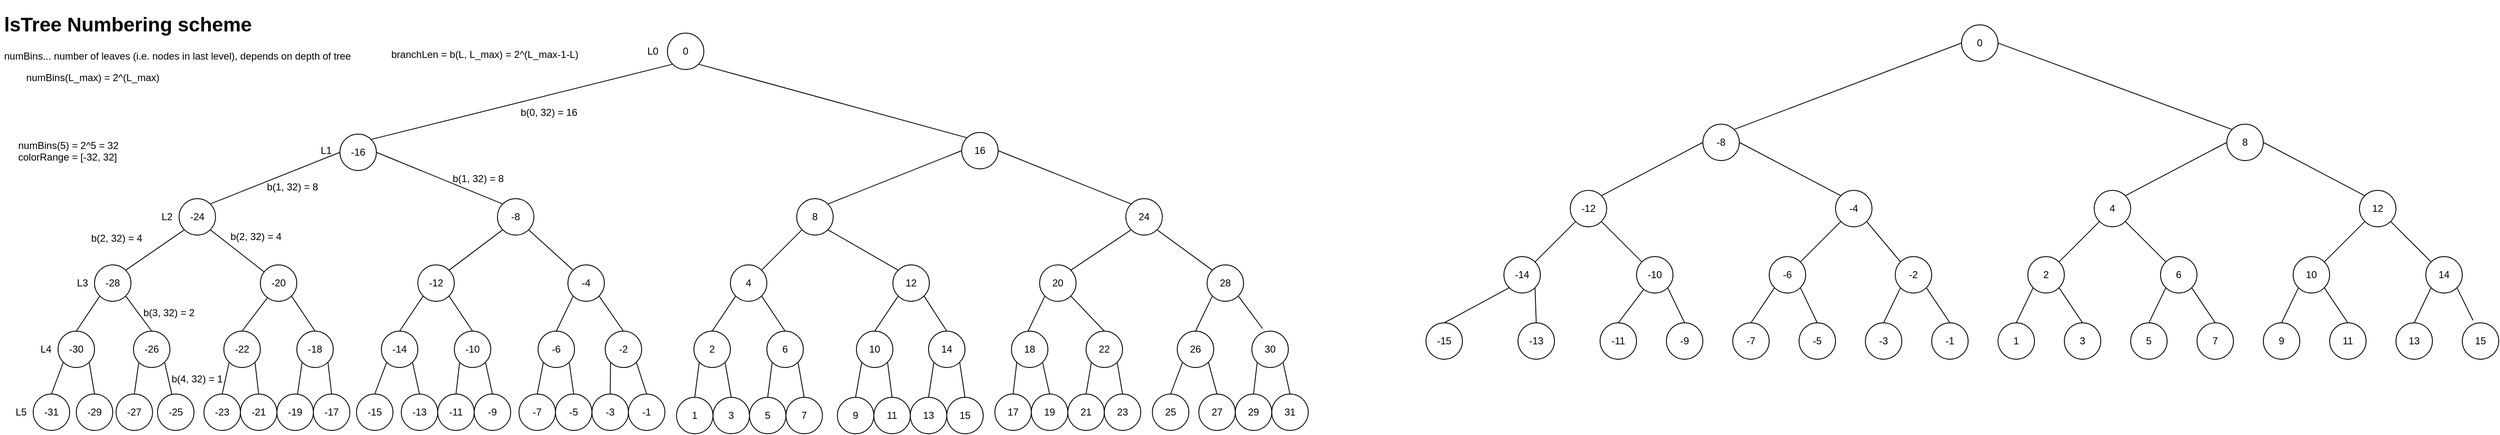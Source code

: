 <mxfile version="14.8.6" type="device"><diagram id="8-jXIEv4LofJvf_9W5ok" name="Page-1"><mxGraphModel dx="1188" dy="606" grid="1" gridSize="10" guides="1" tooltips="1" connect="1" arrows="1" fold="1" page="1" pageScale="1" pageWidth="1654" pageHeight="1169" math="0" shadow="0"><root><object label="" center="0" id="0"><mxCell/></object><mxCell id="1" parent="0"/><mxCell id="_xPbMh4mOnSdt6TdHTKN-200" style="edgeStyle=none;rounded=0;orthogonalLoop=1;jettySize=auto;html=1;exitX=0;exitY=1;exitDx=0;exitDy=0;entryX=0.5;entryY=0;entryDx=0;entryDy=0;endArrow=none;endFill=0;" edge="1" parent="1" source="_xPbMh4mOnSdt6TdHTKN-1" target="_xPbMh4mOnSdt6TdHTKN-183"><mxGeometry relative="1" as="geometry"/></mxCell><mxCell id="_xPbMh4mOnSdt6TdHTKN-201" style="edgeStyle=none;rounded=0;orthogonalLoop=1;jettySize=auto;html=1;exitX=1;exitY=1;exitDx=0;exitDy=0;entryX=0.5;entryY=0;entryDx=0;entryDy=0;endArrow=none;endFill=0;" edge="1" parent="1" source="_xPbMh4mOnSdt6TdHTKN-1" target="_xPbMh4mOnSdt6TdHTKN-184"><mxGeometry relative="1" as="geometry"/></mxCell><mxCell id="_xPbMh4mOnSdt6TdHTKN-1" value="&lt;div align=&quot;justify&quot;&gt;-30&lt;/div&gt;" style="ellipse;whiteSpace=wrap;html=1;aspect=fixed;align=center;" vertex="1" parent="1"><mxGeometry x="70" y="400" width="44" height="44" as="geometry"/></mxCell><mxCell id="_xPbMh4mOnSdt6TdHTKN-202" style="edgeStyle=none;rounded=0;orthogonalLoop=1;jettySize=auto;html=1;exitX=0;exitY=1;exitDx=0;exitDy=0;entryX=0.5;entryY=0;entryDx=0;entryDy=0;endArrow=none;endFill=0;" edge="1" parent="1" source="_xPbMh4mOnSdt6TdHTKN-2" target="_xPbMh4mOnSdt6TdHTKN-185"><mxGeometry relative="1" as="geometry"/></mxCell><mxCell id="_xPbMh4mOnSdt6TdHTKN-203" style="edgeStyle=none;rounded=0;orthogonalLoop=1;jettySize=auto;html=1;exitX=1;exitY=1;exitDx=0;exitDy=0;endArrow=none;endFill=0;" edge="1" parent="1" source="_xPbMh4mOnSdt6TdHTKN-2" target="_xPbMh4mOnSdt6TdHTKN-186"><mxGeometry relative="1" as="geometry"/></mxCell><mxCell id="_xPbMh4mOnSdt6TdHTKN-2" value="&lt;div&gt;-26&lt;/div&gt;" style="ellipse;whiteSpace=wrap;html=1;aspect=fixed;align=center;" vertex="1" parent="1"><mxGeometry x="161" y="400" width="44" height="44" as="geometry"/></mxCell><mxCell id="_xPbMh4mOnSdt6TdHTKN-43" style="edgeStyle=none;rounded=0;orthogonalLoop=1;jettySize=auto;html=1;exitX=0.5;exitY=0;exitDx=0;exitDy=0;endArrow=none;endFill=0;" edge="1" parent="1" source="_xPbMh4mOnSdt6TdHTKN-3" target="_xPbMh4mOnSdt6TdHTKN-20"><mxGeometry relative="1" as="geometry"/></mxCell><mxCell id="_xPbMh4mOnSdt6TdHTKN-204" style="edgeStyle=none;rounded=0;orthogonalLoop=1;jettySize=auto;html=1;exitX=0;exitY=1;exitDx=0;exitDy=0;entryX=0.5;entryY=0;entryDx=0;entryDy=0;endArrow=none;endFill=0;" edge="1" parent="1" source="_xPbMh4mOnSdt6TdHTKN-3" target="_xPbMh4mOnSdt6TdHTKN-187"><mxGeometry relative="1" as="geometry"/></mxCell><mxCell id="_xPbMh4mOnSdt6TdHTKN-205" style="edgeStyle=none;rounded=0;orthogonalLoop=1;jettySize=auto;html=1;exitX=1;exitY=1;exitDx=0;exitDy=0;entryX=0.5;entryY=0;entryDx=0;entryDy=0;endArrow=none;endFill=0;" edge="1" parent="1" source="_xPbMh4mOnSdt6TdHTKN-3" target="_xPbMh4mOnSdt6TdHTKN-188"><mxGeometry relative="1" as="geometry"/></mxCell><mxCell id="_xPbMh4mOnSdt6TdHTKN-3" value="-22" style="ellipse;whiteSpace=wrap;html=1;aspect=fixed;align=center;" vertex="1" parent="1"><mxGeometry x="270" y="400" width="44" height="44" as="geometry"/></mxCell><mxCell id="_xPbMh4mOnSdt6TdHTKN-42" style="edgeStyle=none;rounded=0;orthogonalLoop=1;jettySize=auto;html=1;exitX=0.5;exitY=0;exitDx=0;exitDy=0;entryX=1;entryY=1;entryDx=0;entryDy=0;endArrow=none;endFill=0;" edge="1" parent="1" source="_xPbMh4mOnSdt6TdHTKN-4" target="_xPbMh4mOnSdt6TdHTKN-20"><mxGeometry relative="1" as="geometry"/></mxCell><mxCell id="_xPbMh4mOnSdt6TdHTKN-206" style="edgeStyle=none;rounded=0;orthogonalLoop=1;jettySize=auto;html=1;exitX=0;exitY=1;exitDx=0;exitDy=0;endArrow=none;endFill=0;" edge="1" parent="1" source="_xPbMh4mOnSdt6TdHTKN-4" target="_xPbMh4mOnSdt6TdHTKN-189"><mxGeometry relative="1" as="geometry"/></mxCell><mxCell id="_xPbMh4mOnSdt6TdHTKN-207" style="edgeStyle=none;rounded=0;orthogonalLoop=1;jettySize=auto;html=1;exitX=1;exitY=1;exitDx=0;exitDy=0;entryX=0.5;entryY=0;entryDx=0;entryDy=0;endArrow=none;endFill=0;" edge="1" parent="1" source="_xPbMh4mOnSdt6TdHTKN-4" target="_xPbMh4mOnSdt6TdHTKN-190"><mxGeometry relative="1" as="geometry"/></mxCell><mxCell id="_xPbMh4mOnSdt6TdHTKN-4" value="-18" style="ellipse;whiteSpace=wrap;html=1;aspect=fixed;align=center;" vertex="1" parent="1"><mxGeometry x="358" y="400" width="44" height="44" as="geometry"/></mxCell><mxCell id="_xPbMh4mOnSdt6TdHTKN-209" style="edgeStyle=none;rounded=0;orthogonalLoop=1;jettySize=auto;html=1;exitX=1;exitY=1;exitDx=0;exitDy=0;entryX=0.5;entryY=0;entryDx=0;entryDy=0;endArrow=none;endFill=0;" edge="1" parent="1" source="_xPbMh4mOnSdt6TdHTKN-5" target="_xPbMh4mOnSdt6TdHTKN-191"><mxGeometry relative="1" as="geometry"/></mxCell><mxCell id="_xPbMh4mOnSdt6TdHTKN-5" value="-14" style="ellipse;whiteSpace=wrap;html=1;aspect=fixed;align=center;" vertex="1" parent="1"><mxGeometry x="460" y="400" width="44" height="44" as="geometry"/></mxCell><mxCell id="_xPbMh4mOnSdt6TdHTKN-210" style="edgeStyle=none;rounded=0;orthogonalLoop=1;jettySize=auto;html=1;exitX=0;exitY=1;exitDx=0;exitDy=0;entryX=0.5;entryY=0;entryDx=0;entryDy=0;endArrow=none;endFill=0;" edge="1" parent="1" source="_xPbMh4mOnSdt6TdHTKN-7" target="_xPbMh4mOnSdt6TdHTKN-192"><mxGeometry relative="1" as="geometry"/></mxCell><mxCell id="_xPbMh4mOnSdt6TdHTKN-211" style="edgeStyle=none;rounded=0;orthogonalLoop=1;jettySize=auto;html=1;exitX=1;exitY=1;exitDx=0;exitDy=0;entryX=0.5;entryY=0;entryDx=0;entryDy=0;endArrow=none;endFill=0;" edge="1" parent="1" source="_xPbMh4mOnSdt6TdHTKN-7" target="_xPbMh4mOnSdt6TdHTKN-193"><mxGeometry relative="1" as="geometry"/></mxCell><mxCell id="_xPbMh4mOnSdt6TdHTKN-7" value="-10" style="ellipse;whiteSpace=wrap;html=1;aspect=fixed;align=center;" vertex="1" parent="1"><mxGeometry x="548" y="400" width="44" height="44" as="geometry"/></mxCell><mxCell id="_xPbMh4mOnSdt6TdHTKN-213" style="edgeStyle=none;rounded=0;orthogonalLoop=1;jettySize=auto;html=1;exitX=1;exitY=1;exitDx=0;exitDy=0;entryX=0.5;entryY=0;entryDx=0;entryDy=0;endArrow=none;endFill=0;" edge="1" parent="1" source="_xPbMh4mOnSdt6TdHTKN-8" target="_xPbMh4mOnSdt6TdHTKN-195"><mxGeometry relative="1" as="geometry"/></mxCell><mxCell id="_xPbMh4mOnSdt6TdHTKN-8" value="-6" style="ellipse;whiteSpace=wrap;html=1;aspect=fixed;align=center;" vertex="1" parent="1"><mxGeometry x="649" y="400" width="44" height="44" as="geometry"/></mxCell><mxCell id="_xPbMh4mOnSdt6TdHTKN-216" style="edgeStyle=none;rounded=0;orthogonalLoop=1;jettySize=auto;html=1;exitX=1;exitY=1;exitDx=0;exitDy=0;entryX=0.5;entryY=0;entryDx=0;entryDy=0;endArrow=none;endFill=0;" edge="1" parent="1" source="_xPbMh4mOnSdt6TdHTKN-9" target="_xPbMh4mOnSdt6TdHTKN-197"><mxGeometry relative="1" as="geometry"/></mxCell><mxCell id="_xPbMh4mOnSdt6TdHTKN-9" value="-2" style="ellipse;whiteSpace=wrap;html=1;aspect=fixed;align=center;" vertex="1" parent="1"><mxGeometry x="730" y="400" width="44" height="44" as="geometry"/></mxCell><mxCell id="_xPbMh4mOnSdt6TdHTKN-11" value="2" style="ellipse;whiteSpace=wrap;html=1;aspect=fixed;align=center;" vertex="1" parent="1"><mxGeometry x="837" y="400" width="44" height="44" as="geometry"/></mxCell><mxCell id="_xPbMh4mOnSdt6TdHTKN-155" style="edgeStyle=none;rounded=0;orthogonalLoop=1;jettySize=auto;html=1;exitX=0;exitY=1;exitDx=0;exitDy=0;entryX=0.5;entryY=0;entryDx=0;entryDy=0;endArrow=none;endFill=0;" edge="1" parent="1" source="_xPbMh4mOnSdt6TdHTKN-12" target="_xPbMh4mOnSdt6TdHTKN-79"><mxGeometry relative="1" as="geometry"/></mxCell><mxCell id="_xPbMh4mOnSdt6TdHTKN-156" style="edgeStyle=none;rounded=0;orthogonalLoop=1;jettySize=auto;html=1;exitX=1;exitY=1;exitDx=0;exitDy=0;entryX=0.5;entryY=0;entryDx=0;entryDy=0;endArrow=none;endFill=0;" edge="1" parent="1" source="_xPbMh4mOnSdt6TdHTKN-12" target="_xPbMh4mOnSdt6TdHTKN-153"><mxGeometry relative="1" as="geometry"/></mxCell><mxCell id="_xPbMh4mOnSdt6TdHTKN-12" value="6" style="ellipse;whiteSpace=wrap;html=1;aspect=fixed;align=center;" vertex="1" parent="1"><mxGeometry x="925" y="400" width="44" height="44" as="geometry"/></mxCell><mxCell id="_xPbMh4mOnSdt6TdHTKN-170" style="edgeStyle=none;rounded=0;orthogonalLoop=1;jettySize=auto;html=1;exitX=0;exitY=1;exitDx=0;exitDy=0;entryX=0.5;entryY=0;entryDx=0;entryDy=0;endArrow=none;endFill=0;" edge="1" parent="1" source="_xPbMh4mOnSdt6TdHTKN-13" target="_xPbMh4mOnSdt6TdHTKN-157"><mxGeometry relative="1" as="geometry"/></mxCell><mxCell id="_xPbMh4mOnSdt6TdHTKN-171" style="edgeStyle=none;rounded=0;orthogonalLoop=1;jettySize=auto;html=1;exitX=1;exitY=1;exitDx=0;exitDy=0;entryX=0.5;entryY=0;entryDx=0;entryDy=0;endArrow=none;endFill=0;" edge="1" parent="1" source="_xPbMh4mOnSdt6TdHTKN-13" target="_xPbMh4mOnSdt6TdHTKN-158"><mxGeometry relative="1" as="geometry"/></mxCell><mxCell id="_xPbMh4mOnSdt6TdHTKN-13" value="10" style="ellipse;whiteSpace=wrap;html=1;aspect=fixed;align=center;" vertex="1" parent="1"><mxGeometry x="1033" y="400" width="44" height="44" as="geometry"/></mxCell><mxCell id="_xPbMh4mOnSdt6TdHTKN-173" style="edgeStyle=none;rounded=0;orthogonalLoop=1;jettySize=auto;html=1;exitX=0;exitY=1;exitDx=0;exitDy=0;entryX=0.5;entryY=0;entryDx=0;entryDy=0;endArrow=none;endFill=0;" edge="1" parent="1" source="_xPbMh4mOnSdt6TdHTKN-14" target="_xPbMh4mOnSdt6TdHTKN-159"><mxGeometry relative="1" as="geometry"/></mxCell><mxCell id="_xPbMh4mOnSdt6TdHTKN-174" style="edgeStyle=none;rounded=0;orthogonalLoop=1;jettySize=auto;html=1;exitX=1;exitY=1;exitDx=0;exitDy=0;entryX=0.5;entryY=0;entryDx=0;entryDy=0;endArrow=none;endFill=0;" edge="1" parent="1" source="_xPbMh4mOnSdt6TdHTKN-14" target="_xPbMh4mOnSdt6TdHTKN-160"><mxGeometry relative="1" as="geometry"/></mxCell><mxCell id="_xPbMh4mOnSdt6TdHTKN-14" value="14" style="ellipse;whiteSpace=wrap;html=1;aspect=fixed;align=center;" vertex="1" parent="1"><mxGeometry x="1120" y="400" width="44" height="44" as="geometry"/></mxCell><mxCell id="_xPbMh4mOnSdt6TdHTKN-175" style="edgeStyle=none;rounded=0;orthogonalLoop=1;jettySize=auto;html=1;exitX=0;exitY=1;exitDx=0;exitDy=0;entryX=0.5;entryY=0;entryDx=0;entryDy=0;endArrow=none;endFill=0;" edge="1" parent="1" source="_xPbMh4mOnSdt6TdHTKN-15" target="_xPbMh4mOnSdt6TdHTKN-165"><mxGeometry relative="1" as="geometry"/></mxCell><mxCell id="_xPbMh4mOnSdt6TdHTKN-176" style="edgeStyle=none;rounded=0;orthogonalLoop=1;jettySize=auto;html=1;exitX=1;exitY=1;exitDx=0;exitDy=0;entryX=0.5;entryY=0;entryDx=0;entryDy=0;endArrow=none;endFill=0;" edge="1" parent="1" source="_xPbMh4mOnSdt6TdHTKN-15" target="_xPbMh4mOnSdt6TdHTKN-162"><mxGeometry relative="1" as="geometry"/></mxCell><mxCell id="_xPbMh4mOnSdt6TdHTKN-15" value="18" style="ellipse;whiteSpace=wrap;html=1;aspect=fixed;align=center;" vertex="1" parent="1"><mxGeometry x="1220" y="400" width="44" height="44" as="geometry"/></mxCell><mxCell id="_xPbMh4mOnSdt6TdHTKN-178" style="edgeStyle=none;rounded=0;orthogonalLoop=1;jettySize=auto;html=1;exitX=1;exitY=1;exitDx=0;exitDy=0;entryX=0.5;entryY=0;entryDx=0;entryDy=0;endArrow=none;endFill=0;" edge="1" parent="1" source="_xPbMh4mOnSdt6TdHTKN-16" target="_xPbMh4mOnSdt6TdHTKN-164"><mxGeometry relative="1" as="geometry"/></mxCell><mxCell id="_xPbMh4mOnSdt6TdHTKN-217" style="edgeStyle=none;rounded=0;orthogonalLoop=1;jettySize=auto;html=1;exitX=0;exitY=1;exitDx=0;exitDy=0;entryX=0.5;entryY=0;entryDx=0;entryDy=0;endArrow=none;endFill=0;" edge="1" parent="1" source="_xPbMh4mOnSdt6TdHTKN-16" target="_xPbMh4mOnSdt6TdHTKN-163"><mxGeometry relative="1" as="geometry"/></mxCell><mxCell id="_xPbMh4mOnSdt6TdHTKN-16" value="22" style="ellipse;whiteSpace=wrap;html=1;aspect=fixed;align=center;" vertex="1" parent="1"><mxGeometry x="1310" y="400" width="44" height="44" as="geometry"/></mxCell><mxCell id="_xPbMh4mOnSdt6TdHTKN-179" style="edgeStyle=none;rounded=0;orthogonalLoop=1;jettySize=auto;html=1;exitX=0;exitY=1;exitDx=0;exitDy=0;entryX=0.5;entryY=0;entryDx=0;entryDy=0;endArrow=none;endFill=0;" edge="1" parent="1" source="_xPbMh4mOnSdt6TdHTKN-17" target="_xPbMh4mOnSdt6TdHTKN-169"><mxGeometry relative="1" as="geometry"/></mxCell><mxCell id="_xPbMh4mOnSdt6TdHTKN-180" style="edgeStyle=none;rounded=0;orthogonalLoop=1;jettySize=auto;html=1;exitX=1;exitY=1;exitDx=0;exitDy=0;entryX=0.5;entryY=0;entryDx=0;entryDy=0;endArrow=none;endFill=0;" edge="1" parent="1" source="_xPbMh4mOnSdt6TdHTKN-17" target="_xPbMh4mOnSdt6TdHTKN-166"><mxGeometry relative="1" as="geometry"/></mxCell><mxCell id="_xPbMh4mOnSdt6TdHTKN-17" value="26" style="ellipse;whiteSpace=wrap;html=1;aspect=fixed;align=center;" vertex="1" parent="1"><mxGeometry x="1420" y="400" width="44" height="44" as="geometry"/></mxCell><mxCell id="_xPbMh4mOnSdt6TdHTKN-181" style="edgeStyle=none;rounded=0;orthogonalLoop=1;jettySize=auto;html=1;exitX=0;exitY=1;exitDx=0;exitDy=0;entryX=0.5;entryY=0;entryDx=0;entryDy=0;endArrow=none;endFill=0;" edge="1" parent="1" source="_xPbMh4mOnSdt6TdHTKN-18" target="_xPbMh4mOnSdt6TdHTKN-167"><mxGeometry relative="1" as="geometry"/></mxCell><mxCell id="_xPbMh4mOnSdt6TdHTKN-182" style="edgeStyle=none;rounded=0;orthogonalLoop=1;jettySize=auto;html=1;exitX=1;exitY=1;exitDx=0;exitDy=0;entryX=0.5;entryY=0;entryDx=0;entryDy=0;endArrow=none;endFill=0;" edge="1" parent="1" source="_xPbMh4mOnSdt6TdHTKN-18" target="_xPbMh4mOnSdt6TdHTKN-168"><mxGeometry relative="1" as="geometry"/></mxCell><mxCell id="_xPbMh4mOnSdt6TdHTKN-18" value="30" style="ellipse;whiteSpace=wrap;html=1;aspect=fixed;align=center;" vertex="1" parent="1"><mxGeometry x="1510" y="400" width="44" height="44" as="geometry"/></mxCell><mxCell id="_xPbMh4mOnSdt6TdHTKN-34" style="rounded=0;orthogonalLoop=1;jettySize=auto;html=1;exitX=0;exitY=1;exitDx=0;exitDy=0;entryX=0.5;entryY=0;entryDx=0;entryDy=0;endArrow=none;endFill=0;" edge="1" parent="1" source="_xPbMh4mOnSdt6TdHTKN-19" target="_xPbMh4mOnSdt6TdHTKN-1"><mxGeometry relative="1" as="geometry"/></mxCell><mxCell id="_xPbMh4mOnSdt6TdHTKN-35" style="edgeStyle=none;rounded=0;orthogonalLoop=1;jettySize=auto;html=1;exitX=1;exitY=1;exitDx=0;exitDy=0;entryX=0.5;entryY=0;entryDx=0;entryDy=0;endArrow=none;endFill=0;" edge="1" parent="1" source="_xPbMh4mOnSdt6TdHTKN-19" target="_xPbMh4mOnSdt6TdHTKN-2"><mxGeometry relative="1" as="geometry"/></mxCell><mxCell id="_xPbMh4mOnSdt6TdHTKN-19" value="&lt;div align=&quot;justify&quot;&gt;-28&lt;/div&gt;" style="ellipse;whiteSpace=wrap;html=1;aspect=fixed;align=center;" vertex="1" parent="1"><mxGeometry x="114" y="320" width="44" height="44" as="geometry"/></mxCell><mxCell id="_xPbMh4mOnSdt6TdHTKN-20" value="-20" style="ellipse;whiteSpace=wrap;html=1;aspect=fixed;align=center;" vertex="1" parent="1"><mxGeometry x="314" y="320" width="44" height="44" as="geometry"/></mxCell><mxCell id="_xPbMh4mOnSdt6TdHTKN-41" style="edgeStyle=none;rounded=0;orthogonalLoop=1;jettySize=auto;html=1;exitX=0;exitY=1;exitDx=0;exitDy=0;entryX=0.5;entryY=0;entryDx=0;entryDy=0;endArrow=none;endFill=0;" edge="1" parent="1" source="_xPbMh4mOnSdt6TdHTKN-21" target="_xPbMh4mOnSdt6TdHTKN-5"><mxGeometry relative="1" as="geometry"/></mxCell><mxCell id="_xPbMh4mOnSdt6TdHTKN-44" style="edgeStyle=none;rounded=0;orthogonalLoop=1;jettySize=auto;html=1;exitX=1;exitY=1;exitDx=0;exitDy=0;entryX=0.5;entryY=0;entryDx=0;entryDy=0;endArrow=none;endFill=0;" edge="1" parent="1" source="_xPbMh4mOnSdt6TdHTKN-21" target="_xPbMh4mOnSdt6TdHTKN-7"><mxGeometry relative="1" as="geometry"/></mxCell><mxCell id="_xPbMh4mOnSdt6TdHTKN-21" value="-12" style="ellipse;whiteSpace=wrap;html=1;aspect=fixed;align=center;" vertex="1" parent="1"><mxGeometry x="504" y="320" width="44" height="44" as="geometry"/></mxCell><mxCell id="_xPbMh4mOnSdt6TdHTKN-45" style="edgeStyle=none;rounded=0;orthogonalLoop=1;jettySize=auto;html=1;exitX=0;exitY=1;exitDx=0;exitDy=0;entryX=0.5;entryY=0;entryDx=0;entryDy=0;endArrow=none;endFill=0;" edge="1" parent="1" source="_xPbMh4mOnSdt6TdHTKN-22" target="_xPbMh4mOnSdt6TdHTKN-8"><mxGeometry relative="1" as="geometry"/></mxCell><mxCell id="_xPbMh4mOnSdt6TdHTKN-46" style="edgeStyle=none;rounded=0;orthogonalLoop=1;jettySize=auto;html=1;exitX=1;exitY=1;exitDx=0;exitDy=0;entryX=0.5;entryY=0;entryDx=0;entryDy=0;endArrow=none;endFill=0;" edge="1" parent="1" source="_xPbMh4mOnSdt6TdHTKN-22" target="_xPbMh4mOnSdt6TdHTKN-9"><mxGeometry relative="1" as="geometry"/></mxCell><mxCell id="_xPbMh4mOnSdt6TdHTKN-61" style="edgeStyle=none;rounded=0;orthogonalLoop=1;jettySize=auto;html=1;exitX=0;exitY=0;exitDx=0;exitDy=0;entryX=1;entryY=1;entryDx=0;entryDy=0;endArrow=none;endFill=0;" edge="1" parent="1" source="_xPbMh4mOnSdt6TdHTKN-22" target="_xPbMh4mOnSdt6TdHTKN-28"><mxGeometry relative="1" as="geometry"/></mxCell><mxCell id="_xPbMh4mOnSdt6TdHTKN-22" value="-4" style="ellipse;whiteSpace=wrap;html=1;aspect=fixed;align=center;" vertex="1" parent="1"><mxGeometry x="685" y="320" width="44" height="44" as="geometry"/></mxCell><mxCell id="_xPbMh4mOnSdt6TdHTKN-47" style="edgeStyle=none;rounded=0;orthogonalLoop=1;jettySize=auto;html=1;exitX=0;exitY=1;exitDx=0;exitDy=0;entryX=0.5;entryY=0;entryDx=0;entryDy=0;endArrow=none;endFill=0;" edge="1" parent="1" source="_xPbMh4mOnSdt6TdHTKN-23" target="_xPbMh4mOnSdt6TdHTKN-11"><mxGeometry relative="1" as="geometry"/></mxCell><mxCell id="_xPbMh4mOnSdt6TdHTKN-48" style="edgeStyle=none;rounded=0;orthogonalLoop=1;jettySize=auto;html=1;exitX=1;exitY=1;exitDx=0;exitDy=0;entryX=0.5;entryY=0;entryDx=0;entryDy=0;endArrow=none;endFill=0;" edge="1" parent="1" source="_xPbMh4mOnSdt6TdHTKN-23" target="_xPbMh4mOnSdt6TdHTKN-12"><mxGeometry relative="1" as="geometry"/></mxCell><mxCell id="_xPbMh4mOnSdt6TdHTKN-23" value="4" style="ellipse;whiteSpace=wrap;html=1;aspect=fixed;align=center;" vertex="1" parent="1"><mxGeometry x="881" y="320" width="44" height="44" as="geometry"/></mxCell><mxCell id="_xPbMh4mOnSdt6TdHTKN-49" style="edgeStyle=none;rounded=0;orthogonalLoop=1;jettySize=auto;html=1;exitX=0;exitY=1;exitDx=0;exitDy=0;entryX=0.5;entryY=0;entryDx=0;entryDy=0;endArrow=none;endFill=0;" edge="1" parent="1" source="_xPbMh4mOnSdt6TdHTKN-24" target="_xPbMh4mOnSdt6TdHTKN-13"><mxGeometry relative="1" as="geometry"/></mxCell><mxCell id="_xPbMh4mOnSdt6TdHTKN-50" style="edgeStyle=none;rounded=0;orthogonalLoop=1;jettySize=auto;html=1;exitX=1;exitY=1;exitDx=0;exitDy=0;entryX=0.5;entryY=0;entryDx=0;entryDy=0;endArrow=none;endFill=0;" edge="1" parent="1" source="_xPbMh4mOnSdt6TdHTKN-24" target="_xPbMh4mOnSdt6TdHTKN-14"><mxGeometry relative="1" as="geometry"/></mxCell><mxCell id="_xPbMh4mOnSdt6TdHTKN-24" value="12" style="ellipse;whiteSpace=wrap;html=1;aspect=fixed;align=center;" vertex="1" parent="1"><mxGeometry x="1077" y="320" width="44" height="44" as="geometry"/></mxCell><mxCell id="_xPbMh4mOnSdt6TdHTKN-51" style="edgeStyle=none;rounded=0;orthogonalLoop=1;jettySize=auto;html=1;exitX=0;exitY=1;exitDx=0;exitDy=0;entryX=0.5;entryY=0;entryDx=0;entryDy=0;endArrow=none;endFill=0;" edge="1" parent="1" source="_xPbMh4mOnSdt6TdHTKN-25"><mxGeometry relative="1" as="geometry"><mxPoint x="1240" y="400" as="targetPoint"/></mxGeometry></mxCell><mxCell id="_xPbMh4mOnSdt6TdHTKN-52" style="edgeStyle=none;rounded=0;orthogonalLoop=1;jettySize=auto;html=1;exitX=1;exitY=1;exitDx=0;exitDy=0;entryX=0.5;entryY=0;entryDx=0;entryDy=0;endArrow=none;endFill=0;" edge="1" parent="1" source="_xPbMh4mOnSdt6TdHTKN-25" target="_xPbMh4mOnSdt6TdHTKN-16"><mxGeometry relative="1" as="geometry"/></mxCell><mxCell id="_xPbMh4mOnSdt6TdHTKN-56" style="edgeStyle=none;rounded=0;orthogonalLoop=1;jettySize=auto;html=1;exitX=1;exitY=0;exitDx=0;exitDy=0;entryX=0;entryY=1;entryDx=0;entryDy=0;endArrow=none;endFill=0;" edge="1" parent="1" source="_xPbMh4mOnSdt6TdHTKN-25" target="_xPbMh4mOnSdt6TdHTKN-30"><mxGeometry relative="1" as="geometry"/></mxCell><mxCell id="_xPbMh4mOnSdt6TdHTKN-25" value="20" style="ellipse;whiteSpace=wrap;html=1;aspect=fixed;align=center;" vertex="1" parent="1"><mxGeometry x="1254" y="320" width="44" height="44" as="geometry"/></mxCell><mxCell id="_xPbMh4mOnSdt6TdHTKN-53" style="edgeStyle=none;rounded=0;orthogonalLoop=1;jettySize=auto;html=1;exitX=0;exitY=1;exitDx=0;exitDy=0;entryX=0.5;entryY=0;entryDx=0;entryDy=0;endArrow=none;endFill=0;" edge="1" parent="1" source="_xPbMh4mOnSdt6TdHTKN-26" target="_xPbMh4mOnSdt6TdHTKN-17"><mxGeometry relative="1" as="geometry"/></mxCell><mxCell id="_xPbMh4mOnSdt6TdHTKN-54" style="edgeStyle=none;rounded=0;orthogonalLoop=1;jettySize=auto;html=1;exitX=1;exitY=1;exitDx=0;exitDy=0;entryX=0.295;entryY=-0.068;entryDx=0;entryDy=0;entryPerimeter=0;endArrow=none;endFill=0;" edge="1" parent="1" source="_xPbMh4mOnSdt6TdHTKN-26" target="_xPbMh4mOnSdt6TdHTKN-18"><mxGeometry relative="1" as="geometry"/></mxCell><mxCell id="_xPbMh4mOnSdt6TdHTKN-26" value="28" style="ellipse;whiteSpace=wrap;html=1;aspect=fixed;align=center;" vertex="1" parent="1"><mxGeometry x="1456" y="320" width="44" height="44" as="geometry"/></mxCell><mxCell id="_xPbMh4mOnSdt6TdHTKN-36" style="edgeStyle=none;rounded=0;orthogonalLoop=1;jettySize=auto;html=1;exitX=0;exitY=1;exitDx=0;exitDy=0;entryX=1;entryY=0;entryDx=0;entryDy=0;endArrow=none;endFill=0;" edge="1" parent="1" source="_xPbMh4mOnSdt6TdHTKN-27" target="_xPbMh4mOnSdt6TdHTKN-19"><mxGeometry relative="1" as="geometry"/></mxCell><mxCell id="_xPbMh4mOnSdt6TdHTKN-37" style="edgeStyle=none;rounded=0;orthogonalLoop=1;jettySize=auto;html=1;exitX=1;exitY=1;exitDx=0;exitDy=0;endArrow=none;endFill=0;" edge="1" parent="1" source="_xPbMh4mOnSdt6TdHTKN-27" target="_xPbMh4mOnSdt6TdHTKN-20"><mxGeometry relative="1" as="geometry"/></mxCell><mxCell id="_xPbMh4mOnSdt6TdHTKN-38" style="edgeStyle=none;rounded=0;orthogonalLoop=1;jettySize=auto;html=1;exitX=1;exitY=0;exitDx=0;exitDy=0;entryX=0;entryY=0.5;entryDx=0;entryDy=0;endArrow=none;endFill=0;" edge="1" parent="1" source="_xPbMh4mOnSdt6TdHTKN-27" target="_xPbMh4mOnSdt6TdHTKN-31"><mxGeometry relative="1" as="geometry"><mxPoint x="414" y="182" as="targetPoint"/></mxGeometry></mxCell><mxCell id="_xPbMh4mOnSdt6TdHTKN-27" value="&lt;div align=&quot;justify&quot;&gt;-24&lt;/div&gt;" style="ellipse;whiteSpace=wrap;html=1;aspect=fixed;align=center;" vertex="1" parent="1"><mxGeometry x="216" y="240" width="44" height="44" as="geometry"/></mxCell><mxCell id="_xPbMh4mOnSdt6TdHTKN-40" style="edgeStyle=none;rounded=0;orthogonalLoop=1;jettySize=auto;html=1;exitX=0;exitY=1;exitDx=0;exitDy=0;entryX=1;entryY=0;entryDx=0;entryDy=0;endArrow=none;endFill=0;" edge="1" parent="1" source="_xPbMh4mOnSdt6TdHTKN-28" target="_xPbMh4mOnSdt6TdHTKN-21"><mxGeometry relative="1" as="geometry"/></mxCell><mxCell id="_xPbMh4mOnSdt6TdHTKN-28" value="-8" style="ellipse;whiteSpace=wrap;html=1;aspect=fixed;align=center;" vertex="1" parent="1"><mxGeometry x="600" y="240" width="44" height="44" as="geometry"/></mxCell><mxCell id="_xPbMh4mOnSdt6TdHTKN-59" style="edgeStyle=none;rounded=0;orthogonalLoop=1;jettySize=auto;html=1;exitX=0;exitY=1;exitDx=0;exitDy=0;entryX=1;entryY=0;entryDx=0;entryDy=0;endArrow=none;endFill=0;" edge="1" parent="1" source="_xPbMh4mOnSdt6TdHTKN-29" target="_xPbMh4mOnSdt6TdHTKN-23"><mxGeometry relative="1" as="geometry"/></mxCell><mxCell id="_xPbMh4mOnSdt6TdHTKN-60" style="edgeStyle=none;rounded=0;orthogonalLoop=1;jettySize=auto;html=1;exitX=1;exitY=1;exitDx=0;exitDy=0;entryX=0;entryY=0;entryDx=0;entryDy=0;endArrow=none;endFill=0;" edge="1" parent="1" source="_xPbMh4mOnSdt6TdHTKN-29" target="_xPbMh4mOnSdt6TdHTKN-24"><mxGeometry relative="1" as="geometry"/></mxCell><mxCell id="_xPbMh4mOnSdt6TdHTKN-29" value="8" style="ellipse;whiteSpace=wrap;html=1;aspect=fixed;align=center;" vertex="1" parent="1"><mxGeometry x="961" y="240" width="44" height="44" as="geometry"/></mxCell><mxCell id="_xPbMh4mOnSdt6TdHTKN-55" style="edgeStyle=none;rounded=0;orthogonalLoop=1;jettySize=auto;html=1;exitX=1;exitY=1;exitDx=0;exitDy=0;entryX=0;entryY=0;entryDx=0;entryDy=0;endArrow=none;endFill=0;" edge="1" parent="1" source="_xPbMh4mOnSdt6TdHTKN-30" target="_xPbMh4mOnSdt6TdHTKN-26"><mxGeometry relative="1" as="geometry"/></mxCell><mxCell id="_xPbMh4mOnSdt6TdHTKN-57" style="edgeStyle=none;rounded=0;orthogonalLoop=1;jettySize=auto;html=1;exitX=0;exitY=0;exitDx=0;exitDy=0;entryX=1;entryY=0.5;entryDx=0;entryDy=0;endArrow=none;endFill=0;" edge="1" parent="1" source="_xPbMh4mOnSdt6TdHTKN-30" target="_xPbMh4mOnSdt6TdHTKN-32"><mxGeometry relative="1" as="geometry"/></mxCell><mxCell id="_xPbMh4mOnSdt6TdHTKN-30" value="24" style="ellipse;whiteSpace=wrap;html=1;aspect=fixed;align=center;" vertex="1" parent="1"><mxGeometry x="1358" y="240" width="44" height="44" as="geometry"/></mxCell><mxCell id="_xPbMh4mOnSdt6TdHTKN-39" style="edgeStyle=none;rounded=0;orthogonalLoop=1;jettySize=auto;html=1;exitX=1;exitY=0.5;exitDx=0;exitDy=0;entryX=0;entryY=0;entryDx=0;entryDy=0;endArrow=none;endFill=0;" edge="1" parent="1" source="_xPbMh4mOnSdt6TdHTKN-31" target="_xPbMh4mOnSdt6TdHTKN-28"><mxGeometry relative="1" as="geometry"/></mxCell><mxCell id="_xPbMh4mOnSdt6TdHTKN-31" value="-16" style="ellipse;whiteSpace=wrap;html=1;aspect=fixed;align=center;" vertex="1" parent="1"><mxGeometry x="410" y="162" width="44" height="44" as="geometry"/></mxCell><mxCell id="_xPbMh4mOnSdt6TdHTKN-58" style="edgeStyle=none;rounded=0;orthogonalLoop=1;jettySize=auto;html=1;exitX=0;exitY=0.5;exitDx=0;exitDy=0;entryX=1;entryY=0;entryDx=0;entryDy=0;endArrow=none;endFill=0;" edge="1" parent="1" source="_xPbMh4mOnSdt6TdHTKN-32" target="_xPbMh4mOnSdt6TdHTKN-29"><mxGeometry relative="1" as="geometry"/></mxCell><mxCell id="_xPbMh4mOnSdt6TdHTKN-32" value="16" style="ellipse;whiteSpace=wrap;html=1;aspect=fixed;align=center;" vertex="1" parent="1"><mxGeometry x="1160" y="160" width="44" height="44" as="geometry"/></mxCell><mxCell id="_xPbMh4mOnSdt6TdHTKN-225" style="edgeStyle=none;rounded=0;orthogonalLoop=1;jettySize=auto;html=1;exitX=0;exitY=1;exitDx=0;exitDy=0;entryX=1;entryY=0;entryDx=0;entryDy=0;endArrow=none;endFill=0;" edge="1" parent="1" source="_xPbMh4mOnSdt6TdHTKN-33" target="_xPbMh4mOnSdt6TdHTKN-31"><mxGeometry relative="1" as="geometry"/></mxCell><mxCell id="_xPbMh4mOnSdt6TdHTKN-226" style="edgeStyle=none;rounded=0;orthogonalLoop=1;jettySize=auto;html=1;exitX=1;exitY=1;exitDx=0;exitDy=0;entryX=0;entryY=0;entryDx=0;entryDy=0;endArrow=none;endFill=0;" edge="1" parent="1" source="_xPbMh4mOnSdt6TdHTKN-33" target="_xPbMh4mOnSdt6TdHTKN-32"><mxGeometry relative="1" as="geometry"/></mxCell><mxCell id="_xPbMh4mOnSdt6TdHTKN-33" value="0" style="ellipse;whiteSpace=wrap;html=1;aspect=fixed;align=center;" vertex="1" parent="1"><mxGeometry x="805" y="40" width="44" height="44" as="geometry"/></mxCell><mxCell id="_xPbMh4mOnSdt6TdHTKN-149" style="edgeStyle=none;rounded=0;orthogonalLoop=1;jettySize=auto;html=1;exitX=0.5;exitY=0;exitDx=0;exitDy=0;entryX=0;entryY=1;entryDx=0;entryDy=0;endArrow=none;endFill=0;" edge="1" parent="1" source="_xPbMh4mOnSdt6TdHTKN-77" target="_xPbMh4mOnSdt6TdHTKN-11"><mxGeometry relative="1" as="geometry"/></mxCell><mxCell id="_xPbMh4mOnSdt6TdHTKN-77" value="1" style="ellipse;whiteSpace=wrap;html=1;aspect=fixed;align=center;" vertex="1" parent="1"><mxGeometry x="816" y="480" width="44" height="44" as="geometry"/></mxCell><mxCell id="_xPbMh4mOnSdt6TdHTKN-151" style="edgeStyle=none;rounded=0;orthogonalLoop=1;jettySize=auto;html=1;exitX=0.5;exitY=0;exitDx=0;exitDy=0;entryX=1;entryY=1;entryDx=0;entryDy=0;endArrow=none;endFill=0;" edge="1" parent="1" source="_xPbMh4mOnSdt6TdHTKN-78" target="_xPbMh4mOnSdt6TdHTKN-11"><mxGeometry relative="1" as="geometry"/></mxCell><mxCell id="_xPbMh4mOnSdt6TdHTKN-78" value="3" style="ellipse;whiteSpace=wrap;html=1;aspect=fixed;align=center;" vertex="1" parent="1"><mxGeometry x="860" y="480" width="44" height="44" as="geometry"/></mxCell><mxCell id="_xPbMh4mOnSdt6TdHTKN-79" value="5" style="ellipse;whiteSpace=wrap;html=1;aspect=fixed;align=center;" vertex="1" parent="1"><mxGeometry x="904" y="480" width="44" height="44" as="geometry"/></mxCell><mxCell id="_xPbMh4mOnSdt6TdHTKN-87" value="&lt;div align=&quot;justify&quot;&gt;-15&lt;/div&gt;" style="ellipse;whiteSpace=wrap;html=1;aspect=fixed;align=center;" vertex="1" parent="1"><mxGeometry x="1720" y="390" width="44" height="44" as="geometry"/></mxCell><mxCell id="_xPbMh4mOnSdt6TdHTKN-88" value="&lt;div&gt;-13&lt;/div&gt;" style="ellipse;whiteSpace=wrap;html=1;aspect=fixed;align=center;" vertex="1" parent="1"><mxGeometry x="1831" y="390" width="44" height="44" as="geometry"/></mxCell><mxCell id="_xPbMh4mOnSdt6TdHTKN-89" style="edgeStyle=none;rounded=0;orthogonalLoop=1;jettySize=auto;html=1;exitX=0.5;exitY=0;exitDx=0;exitDy=0;endArrow=none;endFill=0;" edge="1" source="_xPbMh4mOnSdt6TdHTKN-90" target="_xPbMh4mOnSdt6TdHTKN-108" parent="1"><mxGeometry relative="1" as="geometry"/></mxCell><mxCell id="_xPbMh4mOnSdt6TdHTKN-90" value="-11" style="ellipse;whiteSpace=wrap;html=1;aspect=fixed;align=center;" vertex="1" parent="1"><mxGeometry x="1930" y="390" width="44" height="44" as="geometry"/></mxCell><mxCell id="_xPbMh4mOnSdt6TdHTKN-91" style="edgeStyle=none;rounded=0;orthogonalLoop=1;jettySize=auto;html=1;exitX=0.5;exitY=0;exitDx=0;exitDy=0;entryX=1;entryY=1;entryDx=0;entryDy=0;endArrow=none;endFill=0;" edge="1" source="_xPbMh4mOnSdt6TdHTKN-92" target="_xPbMh4mOnSdt6TdHTKN-108" parent="1"><mxGeometry relative="1" as="geometry"/></mxCell><mxCell id="_xPbMh4mOnSdt6TdHTKN-92" value="-9" style="ellipse;whiteSpace=wrap;html=1;aspect=fixed;align=center;" vertex="1" parent="1"><mxGeometry x="2010" y="390" width="44" height="44" as="geometry"/></mxCell><mxCell id="_xPbMh4mOnSdt6TdHTKN-93" value="-7" style="ellipse;whiteSpace=wrap;html=1;aspect=fixed;align=center;" vertex="1" parent="1"><mxGeometry x="2090" y="390" width="44" height="44" as="geometry"/></mxCell><mxCell id="_xPbMh4mOnSdt6TdHTKN-94" value="-5" style="ellipse;whiteSpace=wrap;html=1;aspect=fixed;align=center;" vertex="1" parent="1"><mxGeometry x="2170" y="390" width="44" height="44" as="geometry"/></mxCell><mxCell id="_xPbMh4mOnSdt6TdHTKN-95" value="-3" style="ellipse;whiteSpace=wrap;html=1;aspect=fixed;align=center;" vertex="1" parent="1"><mxGeometry x="2250" y="390" width="44" height="44" as="geometry"/></mxCell><mxCell id="_xPbMh4mOnSdt6TdHTKN-96" value="-1" style="ellipse;whiteSpace=wrap;html=1;aspect=fixed;align=center;" vertex="1" parent="1"><mxGeometry x="2330" y="390" width="44" height="44" as="geometry"/></mxCell><mxCell id="_xPbMh4mOnSdt6TdHTKN-97" value="1" style="ellipse;whiteSpace=wrap;html=1;aspect=fixed;align=center;" vertex="1" parent="1"><mxGeometry x="2410" y="390" width="44" height="44" as="geometry"/></mxCell><mxCell id="_xPbMh4mOnSdt6TdHTKN-98" value="3" style="ellipse;whiteSpace=wrap;html=1;aspect=fixed;align=center;" vertex="1" parent="1"><mxGeometry x="2490" y="390" width="44" height="44" as="geometry"/></mxCell><mxCell id="_xPbMh4mOnSdt6TdHTKN-99" value="5" style="ellipse;whiteSpace=wrap;html=1;aspect=fixed;align=center;" vertex="1" parent="1"><mxGeometry x="2570" y="390" width="44" height="44" as="geometry"/></mxCell><mxCell id="_xPbMh4mOnSdt6TdHTKN-100" value="7" style="ellipse;whiteSpace=wrap;html=1;aspect=fixed;align=center;" vertex="1" parent="1"><mxGeometry x="2650" y="390" width="44" height="44" as="geometry"/></mxCell><mxCell id="_xPbMh4mOnSdt6TdHTKN-101" value="9" style="ellipse;whiteSpace=wrap;html=1;aspect=fixed;align=center;" vertex="1" parent="1"><mxGeometry x="2730" y="390" width="44" height="44" as="geometry"/></mxCell><mxCell id="_xPbMh4mOnSdt6TdHTKN-102" value="11" style="ellipse;whiteSpace=wrap;html=1;aspect=fixed;align=center;" vertex="1" parent="1"><mxGeometry x="2810" y="390" width="44" height="44" as="geometry"/></mxCell><mxCell id="_xPbMh4mOnSdt6TdHTKN-103" value="13" style="ellipse;whiteSpace=wrap;html=1;aspect=fixed;align=center;" vertex="1" parent="1"><mxGeometry x="2890" y="390" width="44" height="44" as="geometry"/></mxCell><mxCell id="_xPbMh4mOnSdt6TdHTKN-104" value="15" style="ellipse;whiteSpace=wrap;html=1;aspect=fixed;align=center;" vertex="1" parent="1"><mxGeometry x="2970" y="390" width="44" height="44" as="geometry"/></mxCell><mxCell id="_xPbMh4mOnSdt6TdHTKN-105" style="rounded=0;orthogonalLoop=1;jettySize=auto;html=1;exitX=0;exitY=1;exitDx=0;exitDy=0;entryX=0.5;entryY=0;entryDx=0;entryDy=0;endArrow=none;endFill=0;" edge="1" source="_xPbMh4mOnSdt6TdHTKN-107" target="_xPbMh4mOnSdt6TdHTKN-87" parent="1"><mxGeometry relative="1" as="geometry"/></mxCell><mxCell id="_xPbMh4mOnSdt6TdHTKN-106" style="edgeStyle=none;rounded=0;orthogonalLoop=1;jettySize=auto;html=1;exitX=1;exitY=1;exitDx=0;exitDy=0;entryX=0.5;entryY=0;entryDx=0;entryDy=0;endArrow=none;endFill=0;" edge="1" source="_xPbMh4mOnSdt6TdHTKN-107" target="_xPbMh4mOnSdt6TdHTKN-88" parent="1"><mxGeometry relative="1" as="geometry"/></mxCell><mxCell id="_xPbMh4mOnSdt6TdHTKN-107" value="&lt;div align=&quot;justify&quot;&gt;-14&lt;/div&gt;" style="ellipse;whiteSpace=wrap;html=1;aspect=fixed;align=center;" vertex="1" parent="1"><mxGeometry x="1814" y="310" width="44" height="44" as="geometry"/></mxCell><mxCell id="_xPbMh4mOnSdt6TdHTKN-108" value="-10" style="ellipse;whiteSpace=wrap;html=1;aspect=fixed;align=center;" vertex="1" parent="1"><mxGeometry x="1974" y="310" width="44" height="44" as="geometry"/></mxCell><mxCell id="_xPbMh4mOnSdt6TdHTKN-109" style="edgeStyle=none;rounded=0;orthogonalLoop=1;jettySize=auto;html=1;exitX=0;exitY=1;exitDx=0;exitDy=0;entryX=0.5;entryY=0;entryDx=0;entryDy=0;endArrow=none;endFill=0;" edge="1" source="_xPbMh4mOnSdt6TdHTKN-111" target="_xPbMh4mOnSdt6TdHTKN-93" parent="1"><mxGeometry relative="1" as="geometry"/></mxCell><mxCell id="_xPbMh4mOnSdt6TdHTKN-110" style="edgeStyle=none;rounded=0;orthogonalLoop=1;jettySize=auto;html=1;exitX=1;exitY=1;exitDx=0;exitDy=0;entryX=0.5;entryY=0;entryDx=0;entryDy=0;endArrow=none;endFill=0;" edge="1" source="_xPbMh4mOnSdt6TdHTKN-111" target="_xPbMh4mOnSdt6TdHTKN-94" parent="1"><mxGeometry relative="1" as="geometry"/></mxCell><mxCell id="_xPbMh4mOnSdt6TdHTKN-111" value="-6" style="ellipse;whiteSpace=wrap;html=1;aspect=fixed;align=center;" vertex="1" parent="1"><mxGeometry x="2134" y="310" width="44" height="44" as="geometry"/></mxCell><mxCell id="_xPbMh4mOnSdt6TdHTKN-112" style="edgeStyle=none;rounded=0;orthogonalLoop=1;jettySize=auto;html=1;exitX=0;exitY=1;exitDx=0;exitDy=0;entryX=0.5;entryY=0;entryDx=0;entryDy=0;endArrow=none;endFill=0;" edge="1" source="_xPbMh4mOnSdt6TdHTKN-115" target="_xPbMh4mOnSdt6TdHTKN-95" parent="1"><mxGeometry relative="1" as="geometry"/></mxCell><mxCell id="_xPbMh4mOnSdt6TdHTKN-113" style="edgeStyle=none;rounded=0;orthogonalLoop=1;jettySize=auto;html=1;exitX=1;exitY=1;exitDx=0;exitDy=0;entryX=0.5;entryY=0;entryDx=0;entryDy=0;endArrow=none;endFill=0;" edge="1" source="_xPbMh4mOnSdt6TdHTKN-115" target="_xPbMh4mOnSdt6TdHTKN-96" parent="1"><mxGeometry relative="1" as="geometry"/></mxCell><mxCell id="_xPbMh4mOnSdt6TdHTKN-114" style="edgeStyle=none;rounded=0;orthogonalLoop=1;jettySize=auto;html=1;exitX=0;exitY=0;exitDx=0;exitDy=0;entryX=1;entryY=1;entryDx=0;entryDy=0;endArrow=none;endFill=0;" edge="1" source="_xPbMh4mOnSdt6TdHTKN-115" target="_xPbMh4mOnSdt6TdHTKN-134" parent="1"><mxGeometry relative="1" as="geometry"/></mxCell><mxCell id="_xPbMh4mOnSdt6TdHTKN-115" value="-2" style="ellipse;whiteSpace=wrap;html=1;aspect=fixed;align=center;" vertex="1" parent="1"><mxGeometry x="2286" y="310" width="44" height="44" as="geometry"/></mxCell><mxCell id="_xPbMh4mOnSdt6TdHTKN-116" style="edgeStyle=none;rounded=0;orthogonalLoop=1;jettySize=auto;html=1;exitX=0;exitY=1;exitDx=0;exitDy=0;entryX=0.5;entryY=0;entryDx=0;entryDy=0;endArrow=none;endFill=0;" edge="1" source="_xPbMh4mOnSdt6TdHTKN-118" target="_xPbMh4mOnSdt6TdHTKN-97" parent="1"><mxGeometry relative="1" as="geometry"/></mxCell><mxCell id="_xPbMh4mOnSdt6TdHTKN-117" style="edgeStyle=none;rounded=0;orthogonalLoop=1;jettySize=auto;html=1;exitX=1;exitY=1;exitDx=0;exitDy=0;entryX=0.5;entryY=0;entryDx=0;entryDy=0;endArrow=none;endFill=0;" edge="1" source="_xPbMh4mOnSdt6TdHTKN-118" target="_xPbMh4mOnSdt6TdHTKN-98" parent="1"><mxGeometry relative="1" as="geometry"/></mxCell><mxCell id="_xPbMh4mOnSdt6TdHTKN-118" value="2" style="ellipse;whiteSpace=wrap;html=1;aspect=fixed;align=center;" vertex="1" parent="1"><mxGeometry x="2446" y="310" width="44" height="44" as="geometry"/></mxCell><mxCell id="_xPbMh4mOnSdt6TdHTKN-119" style="edgeStyle=none;rounded=0;orthogonalLoop=1;jettySize=auto;html=1;exitX=0;exitY=1;exitDx=0;exitDy=0;entryX=0.5;entryY=0;entryDx=0;entryDy=0;endArrow=none;endFill=0;" edge="1" source="_xPbMh4mOnSdt6TdHTKN-121" target="_xPbMh4mOnSdt6TdHTKN-99" parent="1"><mxGeometry relative="1" as="geometry"/></mxCell><mxCell id="_xPbMh4mOnSdt6TdHTKN-120" style="edgeStyle=none;rounded=0;orthogonalLoop=1;jettySize=auto;html=1;exitX=1;exitY=1;exitDx=0;exitDy=0;entryX=0.5;entryY=0;entryDx=0;entryDy=0;endArrow=none;endFill=0;" edge="1" source="_xPbMh4mOnSdt6TdHTKN-121" target="_xPbMh4mOnSdt6TdHTKN-100" parent="1"><mxGeometry relative="1" as="geometry"/></mxCell><mxCell id="_xPbMh4mOnSdt6TdHTKN-121" value="6" style="ellipse;whiteSpace=wrap;html=1;aspect=fixed;align=center;" vertex="1" parent="1"><mxGeometry x="2606" y="310" width="44" height="44" as="geometry"/></mxCell><mxCell id="_xPbMh4mOnSdt6TdHTKN-122" style="edgeStyle=none;rounded=0;orthogonalLoop=1;jettySize=auto;html=1;exitX=0;exitY=1;exitDx=0;exitDy=0;entryX=0.5;entryY=0;entryDx=0;entryDy=0;endArrow=none;endFill=0;" edge="1" source="_xPbMh4mOnSdt6TdHTKN-125" target="_xPbMh4mOnSdt6TdHTKN-101" parent="1"><mxGeometry relative="1" as="geometry"/></mxCell><mxCell id="_xPbMh4mOnSdt6TdHTKN-123" style="edgeStyle=none;rounded=0;orthogonalLoop=1;jettySize=auto;html=1;exitX=1;exitY=1;exitDx=0;exitDy=0;entryX=0.5;entryY=0;entryDx=0;entryDy=0;endArrow=none;endFill=0;" edge="1" source="_xPbMh4mOnSdt6TdHTKN-125" target="_xPbMh4mOnSdt6TdHTKN-102" parent="1"><mxGeometry relative="1" as="geometry"/></mxCell><mxCell id="_xPbMh4mOnSdt6TdHTKN-124" style="edgeStyle=none;rounded=0;orthogonalLoop=1;jettySize=auto;html=1;exitX=1;exitY=0;exitDx=0;exitDy=0;entryX=0;entryY=1;entryDx=0;entryDy=0;endArrow=none;endFill=0;" edge="1" source="_xPbMh4mOnSdt6TdHTKN-125" target="_xPbMh4mOnSdt6TdHTKN-140" parent="1"><mxGeometry relative="1" as="geometry"/></mxCell><mxCell id="_xPbMh4mOnSdt6TdHTKN-125" value="10" style="ellipse;whiteSpace=wrap;html=1;aspect=fixed;align=center;" vertex="1" parent="1"><mxGeometry x="2766" y="310" width="44" height="44" as="geometry"/></mxCell><mxCell id="_xPbMh4mOnSdt6TdHTKN-126" style="edgeStyle=none;rounded=0;orthogonalLoop=1;jettySize=auto;html=1;exitX=0;exitY=1;exitDx=0;exitDy=0;entryX=0.5;entryY=0;entryDx=0;entryDy=0;endArrow=none;endFill=0;" edge="1" source="_xPbMh4mOnSdt6TdHTKN-128" target="_xPbMh4mOnSdt6TdHTKN-103" parent="1"><mxGeometry relative="1" as="geometry"/></mxCell><mxCell id="_xPbMh4mOnSdt6TdHTKN-127" style="edgeStyle=none;rounded=0;orthogonalLoop=1;jettySize=auto;html=1;exitX=1;exitY=1;exitDx=0;exitDy=0;entryX=0.295;entryY=-0.068;entryDx=0;entryDy=0;entryPerimeter=0;endArrow=none;endFill=0;" edge="1" source="_xPbMh4mOnSdt6TdHTKN-128" target="_xPbMh4mOnSdt6TdHTKN-104" parent="1"><mxGeometry relative="1" as="geometry"/></mxCell><mxCell id="_xPbMh4mOnSdt6TdHTKN-128" value="14" style="ellipse;whiteSpace=wrap;html=1;aspect=fixed;align=center;" vertex="1" parent="1"><mxGeometry x="2926" y="310" width="44" height="44" as="geometry"/></mxCell><mxCell id="_xPbMh4mOnSdt6TdHTKN-129" style="edgeStyle=none;rounded=0;orthogonalLoop=1;jettySize=auto;html=1;exitX=0;exitY=1;exitDx=0;exitDy=0;entryX=1;entryY=0;entryDx=0;entryDy=0;endArrow=none;endFill=0;" edge="1" source="_xPbMh4mOnSdt6TdHTKN-132" target="_xPbMh4mOnSdt6TdHTKN-107" parent="1"><mxGeometry relative="1" as="geometry"/></mxCell><mxCell id="_xPbMh4mOnSdt6TdHTKN-130" style="edgeStyle=none;rounded=0;orthogonalLoop=1;jettySize=auto;html=1;exitX=1;exitY=1;exitDx=0;exitDy=0;endArrow=none;endFill=0;" edge="1" source="_xPbMh4mOnSdt6TdHTKN-132" target="_xPbMh4mOnSdt6TdHTKN-108" parent="1"><mxGeometry relative="1" as="geometry"/></mxCell><mxCell id="_xPbMh4mOnSdt6TdHTKN-131" style="edgeStyle=none;rounded=0;orthogonalLoop=1;jettySize=auto;html=1;exitX=1;exitY=0;exitDx=0;exitDy=0;entryX=0;entryY=0.5;entryDx=0;entryDy=0;endArrow=none;endFill=0;" edge="1" source="_xPbMh4mOnSdt6TdHTKN-132" target="_xPbMh4mOnSdt6TdHTKN-143" parent="1"><mxGeometry relative="1" as="geometry"/></mxCell><mxCell id="_xPbMh4mOnSdt6TdHTKN-132" value="&lt;div align=&quot;justify&quot;&gt;-12&lt;/div&gt;" style="ellipse;whiteSpace=wrap;html=1;aspect=fixed;align=center;" vertex="1" parent="1"><mxGeometry x="1894" y="230" width="44" height="44" as="geometry"/></mxCell><mxCell id="_xPbMh4mOnSdt6TdHTKN-133" style="edgeStyle=none;rounded=0;orthogonalLoop=1;jettySize=auto;html=1;exitX=0;exitY=1;exitDx=0;exitDy=0;entryX=1;entryY=0;entryDx=0;entryDy=0;endArrow=none;endFill=0;" edge="1" source="_xPbMh4mOnSdt6TdHTKN-134" target="_xPbMh4mOnSdt6TdHTKN-111" parent="1"><mxGeometry relative="1" as="geometry"/></mxCell><mxCell id="_xPbMh4mOnSdt6TdHTKN-134" value="-4" style="ellipse;whiteSpace=wrap;html=1;aspect=fixed;align=center;" vertex="1" parent="1"><mxGeometry x="2214" y="230" width="44" height="44" as="geometry"/></mxCell><mxCell id="_xPbMh4mOnSdt6TdHTKN-135" style="edgeStyle=none;rounded=0;orthogonalLoop=1;jettySize=auto;html=1;exitX=0;exitY=1;exitDx=0;exitDy=0;entryX=1;entryY=0;entryDx=0;entryDy=0;endArrow=none;endFill=0;" edge="1" source="_xPbMh4mOnSdt6TdHTKN-137" target="_xPbMh4mOnSdt6TdHTKN-118" parent="1"><mxGeometry relative="1" as="geometry"/></mxCell><mxCell id="_xPbMh4mOnSdt6TdHTKN-136" style="edgeStyle=none;rounded=0;orthogonalLoop=1;jettySize=auto;html=1;exitX=1;exitY=1;exitDx=0;exitDy=0;entryX=0;entryY=0;entryDx=0;entryDy=0;endArrow=none;endFill=0;" edge="1" source="_xPbMh4mOnSdt6TdHTKN-137" target="_xPbMh4mOnSdt6TdHTKN-121" parent="1"><mxGeometry relative="1" as="geometry"/></mxCell><mxCell id="_xPbMh4mOnSdt6TdHTKN-137" value="4" style="ellipse;whiteSpace=wrap;html=1;aspect=fixed;align=center;" vertex="1" parent="1"><mxGeometry x="2526" y="230" width="44" height="44" as="geometry"/></mxCell><mxCell id="_xPbMh4mOnSdt6TdHTKN-138" style="edgeStyle=none;rounded=0;orthogonalLoop=1;jettySize=auto;html=1;exitX=1;exitY=1;exitDx=0;exitDy=0;entryX=0;entryY=0;entryDx=0;entryDy=0;endArrow=none;endFill=0;" edge="1" source="_xPbMh4mOnSdt6TdHTKN-140" target="_xPbMh4mOnSdt6TdHTKN-128" parent="1"><mxGeometry relative="1" as="geometry"/></mxCell><mxCell id="_xPbMh4mOnSdt6TdHTKN-139" style="edgeStyle=none;rounded=0;orthogonalLoop=1;jettySize=auto;html=1;exitX=0;exitY=0;exitDx=0;exitDy=0;entryX=1;entryY=0.5;entryDx=0;entryDy=0;endArrow=none;endFill=0;" edge="1" source="_xPbMh4mOnSdt6TdHTKN-140" target="_xPbMh4mOnSdt6TdHTKN-145" parent="1"><mxGeometry relative="1" as="geometry"/></mxCell><mxCell id="_xPbMh4mOnSdt6TdHTKN-140" value="12" style="ellipse;whiteSpace=wrap;html=1;aspect=fixed;align=center;" vertex="1" parent="1"><mxGeometry x="2846" y="230" width="44" height="44" as="geometry"/></mxCell><mxCell id="_xPbMh4mOnSdt6TdHTKN-141" style="edgeStyle=none;rounded=0;orthogonalLoop=1;jettySize=auto;html=1;exitX=1;exitY=0.5;exitDx=0;exitDy=0;entryX=0;entryY=0;entryDx=0;entryDy=0;endArrow=none;endFill=0;" edge="1" source="_xPbMh4mOnSdt6TdHTKN-143" target="_xPbMh4mOnSdt6TdHTKN-134" parent="1"><mxGeometry relative="1" as="geometry"/></mxCell><mxCell id="_xPbMh4mOnSdt6TdHTKN-142" style="edgeStyle=none;rounded=0;orthogonalLoop=1;jettySize=auto;html=1;exitX=1;exitY=0;exitDx=0;exitDy=0;entryX=0;entryY=0.5;entryDx=0;entryDy=0;endArrow=none;endFill=0;" edge="1" source="_xPbMh4mOnSdt6TdHTKN-143" target="_xPbMh4mOnSdt6TdHTKN-147" parent="1"><mxGeometry relative="1" as="geometry"/></mxCell><mxCell id="_xPbMh4mOnSdt6TdHTKN-143" value="-8" style="ellipse;whiteSpace=wrap;html=1;aspect=fixed;align=center;" vertex="1" parent="1"><mxGeometry x="2054" y="150" width="44" height="44" as="geometry"/></mxCell><mxCell id="_xPbMh4mOnSdt6TdHTKN-144" style="edgeStyle=none;rounded=0;orthogonalLoop=1;jettySize=auto;html=1;exitX=0;exitY=0.5;exitDx=0;exitDy=0;entryX=1;entryY=0;entryDx=0;entryDy=0;endArrow=none;endFill=0;" edge="1" source="_xPbMh4mOnSdt6TdHTKN-145" target="_xPbMh4mOnSdt6TdHTKN-137" parent="1"><mxGeometry relative="1" as="geometry"/></mxCell><mxCell id="_xPbMh4mOnSdt6TdHTKN-145" value="8" style="ellipse;whiteSpace=wrap;html=1;aspect=fixed;align=center;" vertex="1" parent="1"><mxGeometry x="2686" y="150" width="44" height="44" as="geometry"/></mxCell><mxCell id="_xPbMh4mOnSdt6TdHTKN-146" style="edgeStyle=none;rounded=0;orthogonalLoop=1;jettySize=auto;html=1;exitX=1;exitY=0.5;exitDx=0;exitDy=0;entryX=0;entryY=0;entryDx=0;entryDy=0;endArrow=none;endFill=0;" edge="1" source="_xPbMh4mOnSdt6TdHTKN-147" target="_xPbMh4mOnSdt6TdHTKN-145" parent="1"><mxGeometry relative="1" as="geometry"/></mxCell><mxCell id="_xPbMh4mOnSdt6TdHTKN-147" value="0" style="ellipse;whiteSpace=wrap;html=1;aspect=fixed;align=center;" vertex="1" parent="1"><mxGeometry x="2366" y="30" width="44" height="44" as="geometry"/></mxCell><mxCell id="_xPbMh4mOnSdt6TdHTKN-153" value="7" style="ellipse;whiteSpace=wrap;html=1;aspect=fixed;align=center;" vertex="1" parent="1"><mxGeometry x="948" y="480" width="44" height="44" as="geometry"/></mxCell><mxCell id="_xPbMh4mOnSdt6TdHTKN-157" value="9" style="ellipse;whiteSpace=wrap;html=1;aspect=fixed;align=center;" vertex="1" parent="1"><mxGeometry x="1010" y="480" width="44" height="44" as="geometry"/></mxCell><mxCell id="_xPbMh4mOnSdt6TdHTKN-158" value="11" style="ellipse;whiteSpace=wrap;html=1;aspect=fixed;align=center;" vertex="1" parent="1"><mxGeometry x="1054" y="480" width="44" height="44" as="geometry"/></mxCell><mxCell id="_xPbMh4mOnSdt6TdHTKN-159" value="13" style="ellipse;whiteSpace=wrap;html=1;aspect=fixed;align=center;" vertex="1" parent="1"><mxGeometry x="1098" y="480" width="44" height="44" as="geometry"/></mxCell><mxCell id="_xPbMh4mOnSdt6TdHTKN-160" value="15" style="ellipse;whiteSpace=wrap;html=1;aspect=fixed;align=center;" vertex="1" parent="1"><mxGeometry x="1142" y="480" width="44" height="44" as="geometry"/></mxCell><mxCell id="_xPbMh4mOnSdt6TdHTKN-161" style="edgeStyle=none;rounded=0;orthogonalLoop=1;jettySize=auto;html=1;exitX=1;exitY=0.5;exitDx=0;exitDy=0;endArrow=none;endFill=0;" edge="1" parent="1" source="_xPbMh4mOnSdt6TdHTKN-24" target="_xPbMh4mOnSdt6TdHTKN-24"><mxGeometry relative="1" as="geometry"/></mxCell><mxCell id="_xPbMh4mOnSdt6TdHTKN-162" value="19" style="ellipse;whiteSpace=wrap;html=1;aspect=fixed;align=center;" vertex="1" parent="1"><mxGeometry x="1244" y="476" width="44" height="44" as="geometry"/></mxCell><mxCell id="_xPbMh4mOnSdt6TdHTKN-163" value="21" style="ellipse;whiteSpace=wrap;html=1;aspect=fixed;align=center;" vertex="1" parent="1"><mxGeometry x="1288" y="476" width="44" height="44" as="geometry"/></mxCell><mxCell id="_xPbMh4mOnSdt6TdHTKN-164" value="23" style="ellipse;whiteSpace=wrap;html=1;aspect=fixed;align=center;" vertex="1" parent="1"><mxGeometry x="1332" y="476" width="44" height="44" as="geometry"/></mxCell><mxCell id="_xPbMh4mOnSdt6TdHTKN-165" value="17" style="ellipse;whiteSpace=wrap;html=1;aspect=fixed;align=center;" vertex="1" parent="1"><mxGeometry x="1200" y="476" width="44" height="44" as="geometry"/></mxCell><mxCell id="_xPbMh4mOnSdt6TdHTKN-166" value="27" style="ellipse;whiteSpace=wrap;html=1;aspect=fixed;align=center;" vertex="1" parent="1"><mxGeometry x="1446" y="476" width="44" height="44" as="geometry"/></mxCell><mxCell id="_xPbMh4mOnSdt6TdHTKN-167" value="29" style="ellipse;whiteSpace=wrap;html=1;aspect=fixed;align=center;" vertex="1" parent="1"><mxGeometry x="1490" y="476" width="44" height="44" as="geometry"/></mxCell><mxCell id="_xPbMh4mOnSdt6TdHTKN-168" value="31" style="ellipse;whiteSpace=wrap;html=1;aspect=fixed;align=center;" vertex="1" parent="1"><mxGeometry x="1534" y="476" width="44" height="44" as="geometry"/></mxCell><mxCell id="_xPbMh4mOnSdt6TdHTKN-169" value="25" style="ellipse;whiteSpace=wrap;html=1;aspect=fixed;align=center;" vertex="1" parent="1"><mxGeometry x="1390" y="476" width="44" height="44" as="geometry"/></mxCell><mxCell id="_xPbMh4mOnSdt6TdHTKN-183" value="-31" style="ellipse;whiteSpace=wrap;html=1;aspect=fixed;align=center;" vertex="1" parent="1"><mxGeometry x="40" y="476" width="44" height="44" as="geometry"/></mxCell><mxCell id="_xPbMh4mOnSdt6TdHTKN-184" value="-29" style="ellipse;whiteSpace=wrap;html=1;aspect=fixed;align=center;" vertex="1" parent="1"><mxGeometry x="92" y="476" width="44" height="44" as="geometry"/></mxCell><mxCell id="_xPbMh4mOnSdt6TdHTKN-185" value="-27" style="ellipse;whiteSpace=wrap;html=1;aspect=fixed;align=center;" vertex="1" parent="1"><mxGeometry x="140" y="476" width="44" height="44" as="geometry"/></mxCell><mxCell id="_xPbMh4mOnSdt6TdHTKN-186" value="-25" style="ellipse;whiteSpace=wrap;html=1;aspect=fixed;align=center;" vertex="1" parent="1"><mxGeometry x="190" y="476" width="44" height="44" as="geometry"/></mxCell><mxCell id="_xPbMh4mOnSdt6TdHTKN-187" value="-23" style="ellipse;whiteSpace=wrap;html=1;aspect=fixed;align=center;" vertex="1" parent="1"><mxGeometry x="246" y="476" width="44" height="44" as="geometry"/></mxCell><mxCell id="_xPbMh4mOnSdt6TdHTKN-188" value="-21" style="ellipse;whiteSpace=wrap;html=1;aspect=fixed;align=center;" vertex="1" parent="1"><mxGeometry x="290" y="476" width="44" height="44" as="geometry"/></mxCell><mxCell id="_xPbMh4mOnSdt6TdHTKN-189" value="-19" style="ellipse;whiteSpace=wrap;html=1;aspect=fixed;align=center;" vertex="1" parent="1"><mxGeometry x="334" y="476" width="44" height="44" as="geometry"/></mxCell><mxCell id="_xPbMh4mOnSdt6TdHTKN-190" value="-17" style="ellipse;whiteSpace=wrap;html=1;aspect=fixed;align=center;" vertex="1" parent="1"><mxGeometry x="378" y="476" width="44" height="44" as="geometry"/></mxCell><mxCell id="_xPbMh4mOnSdt6TdHTKN-191" value="-13" style="ellipse;whiteSpace=wrap;html=1;aspect=fixed;align=center;" vertex="1" parent="1"><mxGeometry x="484" y="476" width="44" height="44" as="geometry"/></mxCell><mxCell id="_xPbMh4mOnSdt6TdHTKN-192" value="-11" style="ellipse;whiteSpace=wrap;html=1;aspect=fixed;align=center;" vertex="1" parent="1"><mxGeometry x="528" y="476" width="44" height="44" as="geometry"/></mxCell><mxCell id="_xPbMh4mOnSdt6TdHTKN-193" value="-9" style="ellipse;whiteSpace=wrap;html=1;aspect=fixed;align=center;" vertex="1" parent="1"><mxGeometry x="572" y="476" width="44" height="44" as="geometry"/></mxCell><mxCell id="_xPbMh4mOnSdt6TdHTKN-208" style="edgeStyle=none;rounded=0;orthogonalLoop=1;jettySize=auto;html=1;exitX=0.5;exitY=0;exitDx=0;exitDy=0;entryX=0;entryY=1;entryDx=0;entryDy=0;endArrow=none;endFill=0;" edge="1" parent="1" source="_xPbMh4mOnSdt6TdHTKN-194" target="_xPbMh4mOnSdt6TdHTKN-5"><mxGeometry relative="1" as="geometry"/></mxCell><mxCell id="_xPbMh4mOnSdt6TdHTKN-194" value="-15" style="ellipse;whiteSpace=wrap;html=1;aspect=fixed;align=center;" vertex="1" parent="1"><mxGeometry x="430" y="476" width="44" height="44" as="geometry"/></mxCell><mxCell id="_xPbMh4mOnSdt6TdHTKN-195" value="-5" style="ellipse;whiteSpace=wrap;html=1;aspect=fixed;align=center;" vertex="1" parent="1"><mxGeometry x="670" y="476" width="44" height="44" as="geometry"/></mxCell><mxCell id="_xPbMh4mOnSdt6TdHTKN-214" style="edgeStyle=none;rounded=0;orthogonalLoop=1;jettySize=auto;html=1;exitX=0.5;exitY=0;exitDx=0;exitDy=0;entryX=0;entryY=1;entryDx=0;entryDy=0;endArrow=none;endFill=0;" edge="1" parent="1" source="_xPbMh4mOnSdt6TdHTKN-196" target="_xPbMh4mOnSdt6TdHTKN-9"><mxGeometry relative="1" as="geometry"/></mxCell><mxCell id="_xPbMh4mOnSdt6TdHTKN-196" value="-3" style="ellipse;whiteSpace=wrap;html=1;aspect=fixed;align=center;" vertex="1" parent="1"><mxGeometry x="714" y="476" width="44" height="44" as="geometry"/></mxCell><mxCell id="_xPbMh4mOnSdt6TdHTKN-197" value="-1" style="ellipse;whiteSpace=wrap;html=1;aspect=fixed;align=center;" vertex="1" parent="1"><mxGeometry x="758" y="476" width="44" height="44" as="geometry"/></mxCell><mxCell id="_xPbMh4mOnSdt6TdHTKN-212" style="edgeStyle=none;rounded=0;orthogonalLoop=1;jettySize=auto;html=1;exitX=0.5;exitY=0;exitDx=0;exitDy=0;entryX=0;entryY=1;entryDx=0;entryDy=0;endArrow=none;endFill=0;" edge="1" parent="1" source="_xPbMh4mOnSdt6TdHTKN-198" target="_xPbMh4mOnSdt6TdHTKN-8"><mxGeometry relative="1" as="geometry"/></mxCell><mxCell id="_xPbMh4mOnSdt6TdHTKN-198" value="-7" style="ellipse;whiteSpace=wrap;html=1;aspect=fixed;align=center;" vertex="1" parent="1"><mxGeometry x="626" y="476" width="44" height="44" as="geometry"/></mxCell><mxCell id="_xPbMh4mOnSdt6TdHTKN-218" value="&lt;h1&gt;lsTree Numbering scheme&lt;br&gt;&lt;/h1&gt;&lt;p&gt;numBins... number of leaves (i.e. nodes in last level), depends on depth of tree&lt;/p&gt;&lt;p&gt;&lt;span style=&quot;white-space: pre&quot;&gt;&#9;&lt;/span&gt;numBins(L_max) = 2^(L_max)&lt;/p&gt;&lt;p&gt;&lt;br&gt;&lt;/p&gt;" style="text;html=1;strokeColor=none;fillColor=none;spacing=5;spacingTop=-20;whiteSpace=wrap;overflow=hidden;rounded=0;" vertex="1" parent="1"><mxGeometry y="10" width="430" height="120" as="geometry"/></mxCell><mxCell id="_xPbMh4mOnSdt6TdHTKN-219" value="L0" style="text;html=1;align=center;verticalAlign=middle;resizable=0;points=[];autosize=1;strokeColor=none;" vertex="1" parent="1"><mxGeometry x="772" y="52" width="30" height="20" as="geometry"/></mxCell><mxCell id="_xPbMh4mOnSdt6TdHTKN-220" value="L1" style="text;html=1;align=center;verticalAlign=middle;resizable=0;points=[];autosize=1;strokeColor=none;" vertex="1" parent="1"><mxGeometry x="378" y="172" width="30" height="20" as="geometry"/></mxCell><mxCell id="_xPbMh4mOnSdt6TdHTKN-221" value="L2" style="text;html=1;align=center;verticalAlign=middle;resizable=0;points=[];autosize=1;strokeColor=none;" vertex="1" parent="1"><mxGeometry x="186" y="252" width="30" height="20" as="geometry"/></mxCell><mxCell id="_xPbMh4mOnSdt6TdHTKN-222" value="L3" style="text;html=1;align=center;verticalAlign=middle;resizable=0;points=[];autosize=1;strokeColor=none;" vertex="1" parent="1"><mxGeometry x="84" y="332" width="30" height="20" as="geometry"/></mxCell><mxCell id="_xPbMh4mOnSdt6TdHTKN-223" value="L4" style="text;html=1;align=center;verticalAlign=middle;resizable=0;points=[];autosize=1;strokeColor=none;" vertex="1" parent="1"><mxGeometry x="40" y="412" width="30" height="20" as="geometry"/></mxCell><mxCell id="_xPbMh4mOnSdt6TdHTKN-224" value="L5" style="text;html=1;align=center;verticalAlign=middle;resizable=0;points=[];autosize=1;strokeColor=none;" vertex="1" parent="1"><mxGeometry x="10" y="488" width="30" height="20" as="geometry"/></mxCell><mxCell id="_xPbMh4mOnSdt6TdHTKN-227" value="&lt;div&gt;numBins(5) = 2^5 = 32&lt;/div&gt;&lt;div&gt;colorRange = [-32, 32]&lt;br&gt;&lt;/div&gt;" style="text;html=1;strokeColor=none;fillColor=none;align=left;verticalAlign=top;whiteSpace=wrap;rounded=0;" vertex="1" parent="1"><mxGeometry x="20" y="162" width="220" height="68" as="geometry"/></mxCell><mxCell id="_xPbMh4mOnSdt6TdHTKN-229" value="branchLen = b(L, L_max) = 2^(L_max-1-L)" style="text;html=1;strokeColor=none;fillColor=none;align=left;verticalAlign=top;whiteSpace=wrap;rounded=0;" vertex="1" parent="1"><mxGeometry x="470" y="52" width="296" height="38" as="geometry"/></mxCell><mxCell id="_xPbMh4mOnSdt6TdHTKN-230" value="b(0, 32) = 16" style="text;html=1;strokeColor=none;fillColor=none;align=left;verticalAlign=top;whiteSpace=wrap;rounded=0;" vertex="1" parent="1"><mxGeometry x="626" y="122" width="82" height="28" as="geometry"/></mxCell><mxCell id="_xPbMh4mOnSdt6TdHTKN-231" value="b(1, 32) = 8" style="text;html=1;strokeColor=none;fillColor=none;align=left;verticalAlign=top;whiteSpace=wrap;rounded=0;" vertex="1" parent="1"><mxGeometry x="320" y="212" width="82" height="28" as="geometry"/></mxCell><mxCell id="_xPbMh4mOnSdt6TdHTKN-232" value="b(1, 32) = 8" style="text;html=1;strokeColor=none;fillColor=none;align=left;verticalAlign=top;whiteSpace=wrap;rounded=0;" vertex="1" parent="1"><mxGeometry x="544" y="202" width="82" height="28" as="geometry"/></mxCell><mxCell id="_xPbMh4mOnSdt6TdHTKN-233" value="b(2, 32) = 4" style="text;html=1;strokeColor=none;fillColor=none;align=left;verticalAlign=top;whiteSpace=wrap;rounded=0;" vertex="1" parent="1"><mxGeometry x="276" y="272" width="82" height="28" as="geometry"/></mxCell><mxCell id="_xPbMh4mOnSdt6TdHTKN-234" value="b(2, 32) = 4" style="text;html=1;strokeColor=none;fillColor=none;align=left;verticalAlign=top;whiteSpace=wrap;rounded=0;" vertex="1" parent="1"><mxGeometry x="108" y="274" width="82" height="28" as="geometry"/></mxCell><mxCell id="_xPbMh4mOnSdt6TdHTKN-235" value="b(3, 32) = 2" style="text;html=1;strokeColor=none;fillColor=none;align=left;verticalAlign=top;whiteSpace=wrap;rounded=0;" vertex="1" parent="1"><mxGeometry x="171" y="364" width="82" height="28" as="geometry"/></mxCell><mxCell id="_xPbMh4mOnSdt6TdHTKN-236" value="b(4, 32) = 1" style="text;html=1;strokeColor=none;fillColor=none;align=left;verticalAlign=top;whiteSpace=wrap;rounded=0;" vertex="1" parent="1"><mxGeometry x="205" y="444" width="82" height="28" as="geometry"/></mxCell><mxCell id="_xPbMh4mOnSdt6TdHTKN-237" value="" style="shape=image;html=1;verticalAlign=top;verticalLabelPosition=bottom;labelBackgroundColor=#ffffff;imageAspect=0;aspect=fixed;image=https://cdn4.iconfinder.com/data/icons/ionicons/512/icon-minus-128.png" vertex="1" parent="1"><mxGeometry x="334" y="184" width="28" height="28" as="geometry"/></mxCell><mxCell id="_xPbMh4mOnSdt6TdHTKN-238" value="" style="shape=image;html=1;verticalAlign=top;verticalLabelPosition=bottom;labelBackgroundColor=#ffffff;imageAspect=0;aspect=fixed;image=https://cdn4.iconfinder.com/data/icons/ionicons/512/icon-plus-128.png" vertex="1" parent="1"><mxGeometry x="500" y="184" width="28" height="28" as="geometry"/></mxCell><mxCell id="_xPbMh4mOnSdt6TdHTKN-239" value="" style="shape=image;html=1;verticalAlign=top;verticalLabelPosition=bottom;labelBackgroundColor=#ffffff;imageAspect=0;aspect=fixed;image=https://cdn4.iconfinder.com/data/icons/ionicons/512/icon-plus-128.png" vertex="1" parent="1"><mxGeometry x="657" y="282" width="28" height="28" as="geometry"/></mxCell><mxCell id="_xPbMh4mOnSdt6TdHTKN-240" value="" style="shape=image;html=1;verticalAlign=top;verticalLabelPosition=bottom;labelBackgroundColor=#ffffff;imageAspect=0;aspect=fixed;image=https://cdn4.iconfinder.com/data/icons/ionicons/512/icon-plus-128.png" vertex="1" parent="1"><mxGeometry x="738" y="352" width="28" height="28" as="geometry"/></mxCell><mxCell id="_xPbMh4mOnSdt6TdHTKN-241" value="" style="shape=image;html=1;verticalAlign=top;verticalLabelPosition=bottom;labelBackgroundColor=#ffffff;imageAspect=0;aspect=fixed;image=https://cdn4.iconfinder.com/data/icons/ionicons/512/icon-plus-128.png" vertex="1" parent="1"><mxGeometry x="556" y="354" width="28" height="28" as="geometry"/></mxCell><mxCell id="_xPbMh4mOnSdt6TdHTKN-242" value="" style="shape=image;html=1;verticalAlign=top;verticalLabelPosition=bottom;labelBackgroundColor=#ffffff;imageAspect=0;aspect=fixed;image=https://cdn4.iconfinder.com/data/icons/ionicons/512/icon-plus-128.png" vertex="1" parent="1"><mxGeometry x="358" y="352" width="28" height="28" as="geometry"/></mxCell><mxCell id="_xPbMh4mOnSdt6TdHTKN-243" value="" style="shape=image;html=1;verticalAlign=top;verticalLabelPosition=bottom;labelBackgroundColor=#ffffff;imageAspect=0;aspect=fixed;image=https://cdn4.iconfinder.com/data/icons/ionicons/512/icon-plus-128.png" vertex="1" parent="1"><mxGeometry x="156" y="352" width="28" height="28" as="geometry"/></mxCell><mxCell id="_xPbMh4mOnSdt6TdHTKN-244" value="" style="shape=image;html=1;verticalAlign=top;verticalLabelPosition=bottom;labelBackgroundColor=#ffffff;imageAspect=0;aspect=fixed;image=https://cdn4.iconfinder.com/data/icons/ionicons/512/icon-minus-128.png" vertex="1" parent="1"><mxGeometry x="171" y="274" width="28" height="28" as="geometry"/></mxCell><mxCell id="_xPbMh4mOnSdt6TdHTKN-245" value="" style="shape=image;html=1;verticalAlign=top;verticalLabelPosition=bottom;labelBackgroundColor=#ffffff;imageAspect=0;aspect=fixed;image=https://cdn4.iconfinder.com/data/icons/ionicons/512/icon-minus-128.png" vertex="1" parent="1"><mxGeometry x="78" y="362" width="28" height="28" as="geometry"/></mxCell><mxCell id="_xPbMh4mOnSdt6TdHTKN-246" value="" style="shape=image;html=1;verticalAlign=top;verticalLabelPosition=bottom;labelBackgroundColor=#ffffff;imageAspect=0;aspect=fixed;image=https://cdn4.iconfinder.com/data/icons/ionicons/512/icon-minus-128.png" vertex="1" parent="1"><mxGeometry x="30" y="444" width="28" height="28" as="geometry"/></mxCell><mxCell id="_xPbMh4mOnSdt6TdHTKN-247" value="" style="shape=image;html=1;verticalAlign=top;verticalLabelPosition=bottom;labelBackgroundColor=#ffffff;imageAspect=0;aspect=fixed;image=https://cdn4.iconfinder.com/data/icons/ionicons/512/icon-plus-128.png" vertex="1" parent="1"><mxGeometry x="108" y="444" width="28" height="28" as="geometry"/></mxCell></root></mxGraphModel></diagram></mxfile>